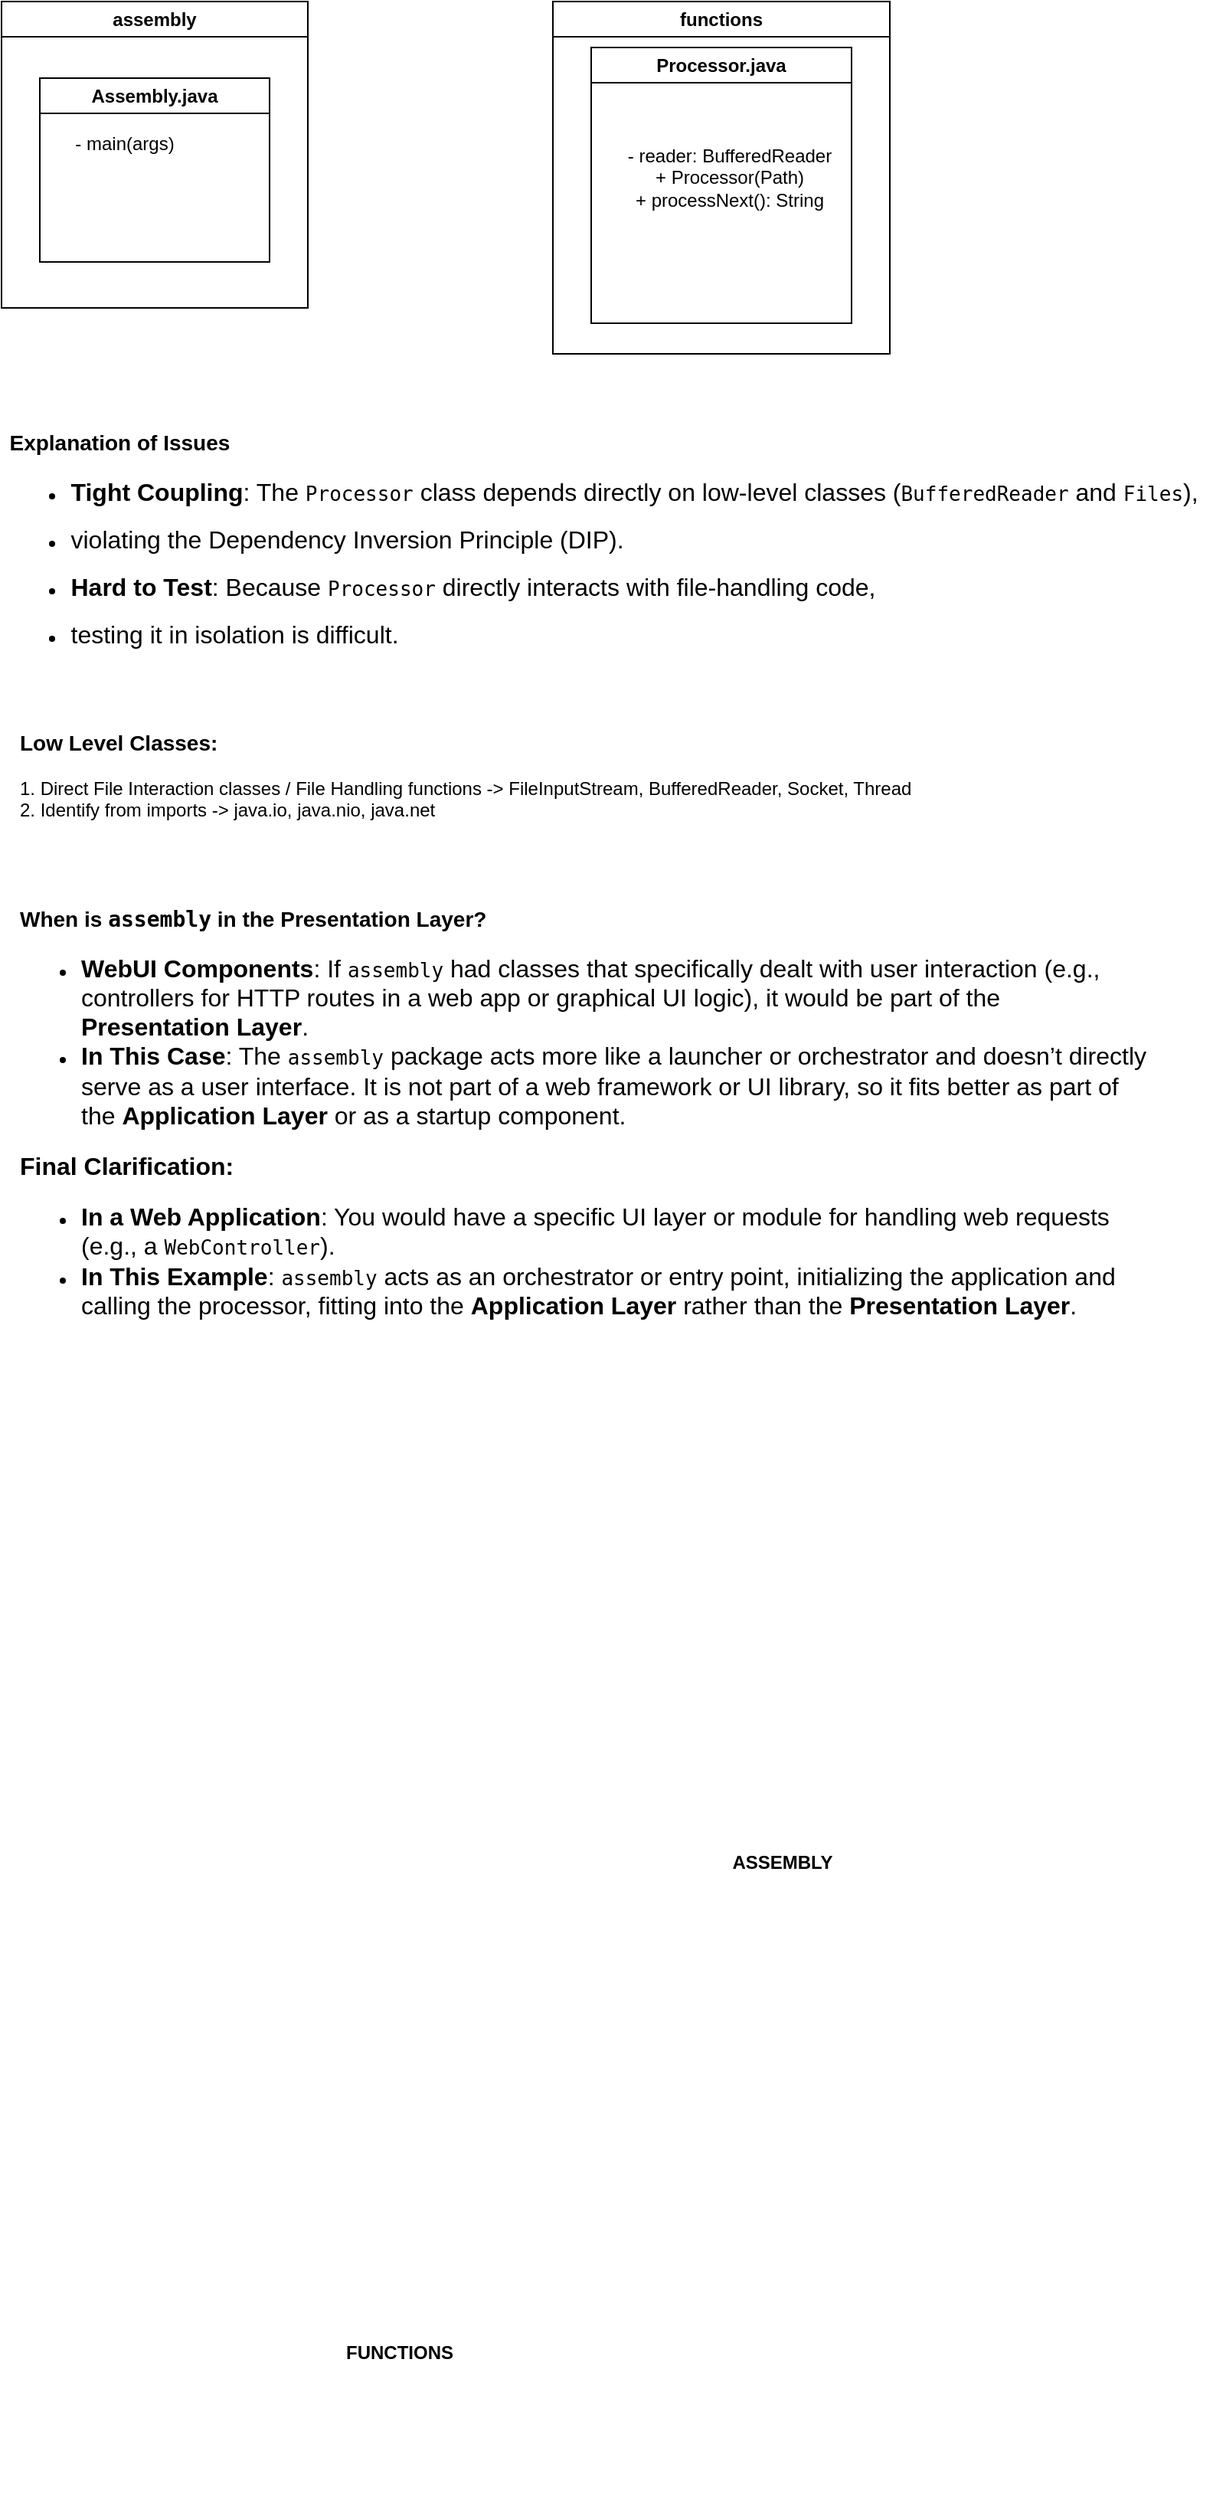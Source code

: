 <mxfile version="24.8.4">
  <diagram name="Page-1" id="ioafammOSOZwRnBE1gBE">
    <mxGraphModel dx="1469" dy="629" grid="1" gridSize="10" guides="1" tooltips="1" connect="1" arrows="1" fold="1" page="1" pageScale="1" pageWidth="850" pageHeight="1100" math="0" shadow="0">
      <root>
        <mxCell id="0" />
        <mxCell id="1" parent="0" />
        <mxCell id="3_n_T43A4tmUcUw6OImN-6" value="assembly" style="swimlane;whiteSpace=wrap;html=1;" vertex="1" parent="1">
          <mxGeometry x="30" y="160" width="200" height="200" as="geometry" />
        </mxCell>
        <mxCell id="3_n_T43A4tmUcUw6OImN-10" value="Assembly.java" style="swimlane;whiteSpace=wrap;html=1;" vertex="1" parent="3_n_T43A4tmUcUw6OImN-6">
          <mxGeometry x="25" y="50" width="150" height="120" as="geometry" />
        </mxCell>
        <mxCell id="3_n_T43A4tmUcUw6OImN-8" value="functions" style="swimlane;whiteSpace=wrap;html=1;" vertex="1" parent="1">
          <mxGeometry x="390" y="160" width="220" height="230" as="geometry" />
        </mxCell>
        <mxCell id="3_n_T43A4tmUcUw6OImN-12" value="Processor.java" style="swimlane;whiteSpace=wrap;html=1;" vertex="1" parent="3_n_T43A4tmUcUw6OImN-8">
          <mxGeometry x="25" y="30" width="170" height="180" as="geometry" />
        </mxCell>
        <mxCell id="3_n_T43A4tmUcUw6OImN-13" value="- reader: BufferedReader&lt;div&gt;+ Processor(Path)&lt;/div&gt;&lt;div&gt;+ processNext(): String&lt;/div&gt;" style="text;html=1;align=center;verticalAlign=middle;resizable=0;points=[];autosize=1;strokeColor=none;fillColor=none;" vertex="1" parent="3_n_T43A4tmUcUw6OImN-12">
          <mxGeometry x="10" y="55" width="160" height="60" as="geometry" />
        </mxCell>
        <mxCell id="3_n_T43A4tmUcUw6OImN-11" value="- main(args)" style="text;html=1;align=center;verticalAlign=middle;resizable=0;points=[];autosize=1;strokeColor=none;fillColor=none;" vertex="1" parent="1">
          <mxGeometry x="65" y="238" width="90" height="30" as="geometry" />
        </mxCell>
        <mxCell id="3_n_T43A4tmUcUw6OImN-14" value="&lt;h3 style=&quot;text-align: left;&quot; data-pm-slice=&quot;1 3 []&quot;&gt;&lt;font style=&quot;font-size: 14px;&quot;&gt;Explanation of Issues&lt;/font&gt;&lt;/h3&gt;&lt;ul data-spread=&quot;false&quot;&gt;&lt;li&gt;&lt;p style=&quot;text-align: left;&quot;&gt;&lt;font size=&quot;3&quot;&gt;&lt;strong&gt;Tight Coupling&lt;/strong&gt;: The &lt;code&gt;Processor&lt;/code&gt; class depends directly on low-level classes (&lt;code&gt;BufferedReader&lt;/code&gt; and &lt;code&gt;Files&lt;/code&gt;),&amp;nbsp;&lt;/font&gt;&lt;/p&gt;&lt;/li&gt;&lt;li&gt;&lt;p style=&quot;text-align: left;&quot;&gt;&lt;span style=&quot;background-color: initial; font-size: medium;&quot;&gt;violating the Dependency Inversion Principle (DIP).&lt;/span&gt;&lt;/p&gt;&lt;/li&gt;&lt;li&gt;&lt;p style=&quot;text-align: left;&quot;&gt;&lt;font size=&quot;3&quot;&gt;&lt;strong&gt;Hard to Test&lt;/strong&gt;: Because &lt;code&gt;Processor&lt;/code&gt; directly interacts with file-handling code,&amp;nbsp;&lt;/font&gt;&lt;/p&gt;&lt;/li&gt;&lt;li&gt;&lt;p style=&quot;text-align: left;&quot;&gt;&lt;font size=&quot;3&quot;&gt;t&lt;/font&gt;&lt;span style=&quot;font-size: medium; background-color: initial;&quot;&gt;esting it in isolation is difficult.&lt;/span&gt;&lt;/p&gt;&lt;/li&gt;&lt;/ul&gt;" style="text;html=1;align=center;verticalAlign=middle;resizable=0;points=[];autosize=1;strokeColor=none;fillColor=none;" vertex="1" parent="1">
          <mxGeometry x="30" y="420" width="790" height="180" as="geometry" />
        </mxCell>
        <mxCell id="3_n_T43A4tmUcUw6OImN-15" value="&lt;b&gt;&lt;font style=&quot;font-size: 14px;&quot;&gt;Low Level Classes:&lt;/font&gt;&lt;/b&gt;&lt;div&gt;&lt;br&gt;&lt;/div&gt;&lt;div&gt;1. Direct File Interaction classes / File Handling functions -&amp;gt; FileInputStream, BufferedReader, Socket, Thread&lt;/div&gt;&lt;div&gt;2. Identify from imports -&amp;gt; java.io, java.nio, java.net&lt;/div&gt;" style="text;html=1;align=left;verticalAlign=middle;whiteSpace=wrap;rounded=0;" vertex="1" parent="1">
          <mxGeometry x="40" y="650" width="780" height="30" as="geometry" />
        </mxCell>
        <mxCell id="3_n_T43A4tmUcUw6OImN-19" value="" style="shape=image;verticalLabelPosition=bottom;labelBackgroundColor=default;verticalAlign=top;aspect=fixed;imageAspect=0;image=https://blog.ndepend.com/wp-content/uploads/Clean-Architecture-Diagram-Asp-Net.png;" vertex="1" parent="1">
          <mxGeometry x="95" y="1150" width="659.44" height="640" as="geometry" />
        </mxCell>
        <mxCell id="3_n_T43A4tmUcUw6OImN-20" value="&lt;b&gt;ASSEMBLY&lt;/b&gt;" style="text;html=1;align=center;verticalAlign=middle;whiteSpace=wrap;rounded=0;" vertex="1" parent="1">
          <mxGeometry x="510" y="1360" width="60" height="30" as="geometry" />
        </mxCell>
        <mxCell id="3_n_T43A4tmUcUw6OImN-21" value="&lt;h3&gt;&lt;font style=&quot;font-size: 14px;&quot;&gt;When is &lt;code&gt;assembly&lt;/code&gt; in the Presentation Layer?&lt;/font&gt;&lt;/h3&gt;&lt;ul&gt;&lt;li&gt;&lt;font size=&quot;3&quot;&gt;&lt;strong&gt;WebUI Components&lt;/strong&gt;: If &lt;code&gt;assembly&lt;/code&gt; had classes that specifically dealt with user interaction (e.g., controllers for HTTP routes in a web app or graphical UI logic), it would be part of the &lt;strong&gt;Presentation Layer&lt;/strong&gt;.&lt;/font&gt;&lt;/li&gt;&lt;li&gt;&lt;font size=&quot;3&quot;&gt;&lt;strong&gt;In This Case&lt;/strong&gt;: The &lt;code&gt;assembly&lt;/code&gt; package acts more like a launcher or orchestrator and doesn’t directly serve as a user interface. It is not part of a web framework or UI library, so it fits better as part of the &lt;strong&gt;Application Layer&lt;/strong&gt; or as a startup component.&lt;/font&gt;&lt;/li&gt;&lt;/ul&gt;&lt;h3&gt;&lt;font size=&quot;3&quot;&gt;Final Clarification:&lt;/font&gt;&lt;/h3&gt;&lt;ul&gt;&lt;li&gt;&lt;font size=&quot;3&quot;&gt;&lt;strong&gt;In a Web Application&lt;/strong&gt;: You would have a specific UI layer or module for handling web requests (e.g., a &lt;code&gt;WebController&lt;/code&gt;).&lt;/font&gt;&lt;/li&gt;&lt;li&gt;&lt;font size=&quot;3&quot;&gt;&lt;strong&gt;In This Example&lt;/strong&gt;: &lt;code&gt;assembly&lt;/code&gt; acts as an orchestrator or entry point, initializing the application and calling the processor, fitting into the &lt;strong&gt;Application Layer&lt;/strong&gt; rather than the &lt;strong&gt;Presentation Layer&lt;/strong&gt;.&lt;/font&gt;&lt;/li&gt;&lt;/ul&gt;" style="text;whiteSpace=wrap;html=1;" vertex="1" parent="1">
          <mxGeometry x="40" y="730" width="740" height="320" as="geometry" />
        </mxCell>
        <mxCell id="3_n_T43A4tmUcUw6OImN-22" value="&lt;b&gt;FUNCTIONS&lt;/b&gt;" style="text;html=1;align=center;verticalAlign=middle;whiteSpace=wrap;rounded=0;" vertex="1" parent="1">
          <mxGeometry x="260" y="1680" width="60" height="30" as="geometry" />
        </mxCell>
      </root>
    </mxGraphModel>
  </diagram>
</mxfile>
